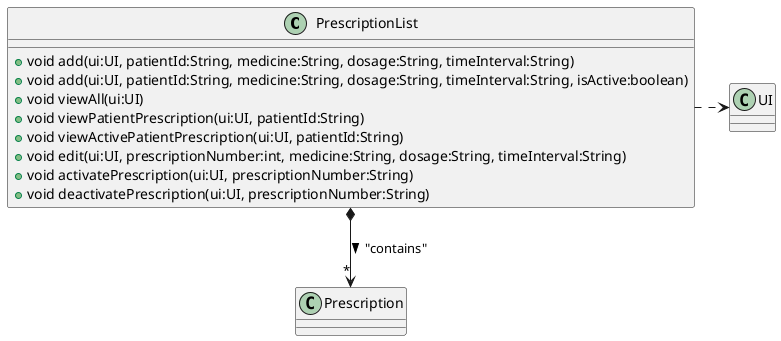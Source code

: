 @startuml
class PrescriptionList {
+ void add(ui:UI, patientId:String, medicine:String, dosage:String, timeInterval:String)
+ void add(ui:UI, patientId:String, medicine:String, dosage:String, timeInterval:String, isActive:boolean)
+ void viewAll(ui:UI)
+ void viewPatientPrescription(ui:UI, patientId:String)
+ void viewActivePatientPrescription(ui:UI, patientId:String)
+ void edit(ui:UI, prescriptionNumber:int, medicine:String, dosage:String, timeInterval:String)
+ void activatePrescription(ui:UI, prescriptionNumber:String)
+ void deactivatePrescription(ui:UI, prescriptionNumber:String)
}

class Prescription {
}

class UI {}

PrescriptionList *-down-> "*" Prescription : "contains" >
PrescriptionList .right.> UI
@enduml